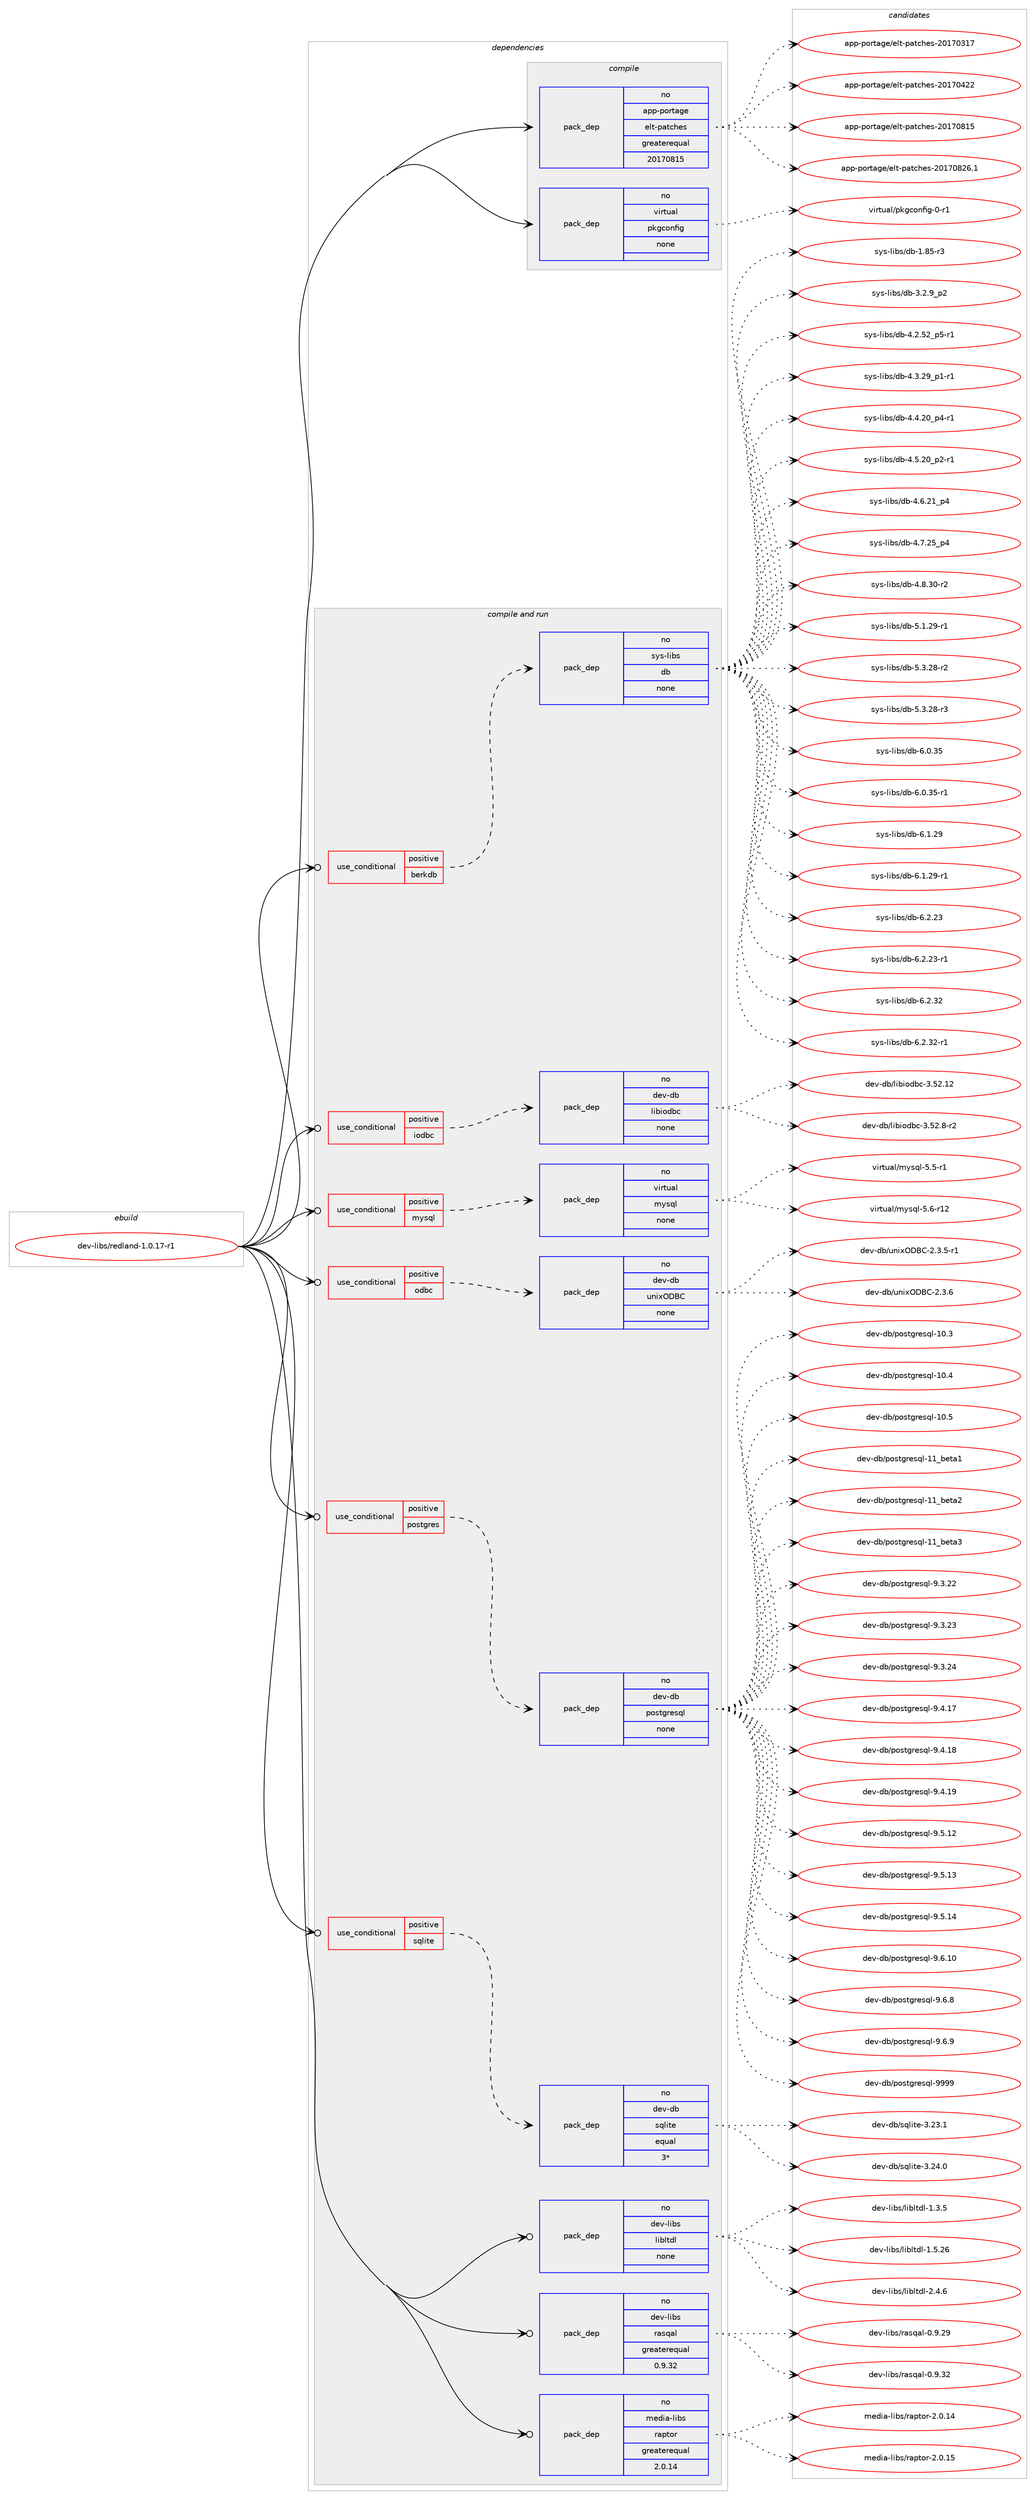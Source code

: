 digraph prolog {

# *************
# Graph options
# *************

newrank=true;
concentrate=true;
compound=true;
graph [rankdir=LR,fontname=Helvetica,fontsize=10,ranksep=1.5];#, ranksep=2.5, nodesep=0.2];
edge  [arrowhead=vee];
node  [fontname=Helvetica,fontsize=10];

# **********
# The ebuild
# **********

subgraph cluster_leftcol {
color=gray;
rank=same;
label=<<i>ebuild</i>>;
id [label="dev-libs/redland-1.0.17-r1", color=red, width=4, href="../dev-libs/redland-1.0.17-r1.svg"];
}

# ****************
# The dependencies
# ****************

subgraph cluster_midcol {
color=gray;
label=<<i>dependencies</i>>;
subgraph cluster_compile {
fillcolor="#eeeeee";
style=filled;
label=<<i>compile</i>>;
subgraph pack3048 {
dependency4507 [label=<<TABLE BORDER="0" CELLBORDER="1" CELLSPACING="0" CELLPADDING="4" WIDTH="220"><TR><TD ROWSPAN="6" CELLPADDING="30">pack_dep</TD></TR><TR><TD WIDTH="110">no</TD></TR><TR><TD>app-portage</TD></TR><TR><TD>elt-patches</TD></TR><TR><TD>greaterequal</TD></TR><TR><TD>20170815</TD></TR></TABLE>>, shape=none, color=blue];
}
id:e -> dependency4507:w [weight=20,style="solid",arrowhead="vee"];
subgraph pack3049 {
dependency4508 [label=<<TABLE BORDER="0" CELLBORDER="1" CELLSPACING="0" CELLPADDING="4" WIDTH="220"><TR><TD ROWSPAN="6" CELLPADDING="30">pack_dep</TD></TR><TR><TD WIDTH="110">no</TD></TR><TR><TD>virtual</TD></TR><TR><TD>pkgconfig</TD></TR><TR><TD>none</TD></TR><TR><TD></TD></TR></TABLE>>, shape=none, color=blue];
}
id:e -> dependency4508:w [weight=20,style="solid",arrowhead="vee"];
}
subgraph cluster_compileandrun {
fillcolor="#eeeeee";
style=filled;
label=<<i>compile and run</i>>;
subgraph cond1339 {
dependency4509 [label=<<TABLE BORDER="0" CELLBORDER="1" CELLSPACING="0" CELLPADDING="4"><TR><TD ROWSPAN="3" CELLPADDING="10">use_conditional</TD></TR><TR><TD>positive</TD></TR><TR><TD>berkdb</TD></TR></TABLE>>, shape=none, color=red];
subgraph pack3050 {
dependency4510 [label=<<TABLE BORDER="0" CELLBORDER="1" CELLSPACING="0" CELLPADDING="4" WIDTH="220"><TR><TD ROWSPAN="6" CELLPADDING="30">pack_dep</TD></TR><TR><TD WIDTH="110">no</TD></TR><TR><TD>sys-libs</TD></TR><TR><TD>db</TD></TR><TR><TD>none</TD></TR><TR><TD></TD></TR></TABLE>>, shape=none, color=blue];
}
dependency4509:e -> dependency4510:w [weight=20,style="dashed",arrowhead="vee"];
}
id:e -> dependency4509:w [weight=20,style="solid",arrowhead="odotvee"];
subgraph cond1340 {
dependency4511 [label=<<TABLE BORDER="0" CELLBORDER="1" CELLSPACING="0" CELLPADDING="4"><TR><TD ROWSPAN="3" CELLPADDING="10">use_conditional</TD></TR><TR><TD>positive</TD></TR><TR><TD>iodbc</TD></TR></TABLE>>, shape=none, color=red];
subgraph pack3051 {
dependency4512 [label=<<TABLE BORDER="0" CELLBORDER="1" CELLSPACING="0" CELLPADDING="4" WIDTH="220"><TR><TD ROWSPAN="6" CELLPADDING="30">pack_dep</TD></TR><TR><TD WIDTH="110">no</TD></TR><TR><TD>dev-db</TD></TR><TR><TD>libiodbc</TD></TR><TR><TD>none</TD></TR><TR><TD></TD></TR></TABLE>>, shape=none, color=blue];
}
dependency4511:e -> dependency4512:w [weight=20,style="dashed",arrowhead="vee"];
}
id:e -> dependency4511:w [weight=20,style="solid",arrowhead="odotvee"];
subgraph cond1341 {
dependency4513 [label=<<TABLE BORDER="0" CELLBORDER="1" CELLSPACING="0" CELLPADDING="4"><TR><TD ROWSPAN="3" CELLPADDING="10">use_conditional</TD></TR><TR><TD>positive</TD></TR><TR><TD>mysql</TD></TR></TABLE>>, shape=none, color=red];
subgraph pack3052 {
dependency4514 [label=<<TABLE BORDER="0" CELLBORDER="1" CELLSPACING="0" CELLPADDING="4" WIDTH="220"><TR><TD ROWSPAN="6" CELLPADDING="30">pack_dep</TD></TR><TR><TD WIDTH="110">no</TD></TR><TR><TD>virtual</TD></TR><TR><TD>mysql</TD></TR><TR><TD>none</TD></TR><TR><TD></TD></TR></TABLE>>, shape=none, color=blue];
}
dependency4513:e -> dependency4514:w [weight=20,style="dashed",arrowhead="vee"];
}
id:e -> dependency4513:w [weight=20,style="solid",arrowhead="odotvee"];
subgraph cond1342 {
dependency4515 [label=<<TABLE BORDER="0" CELLBORDER="1" CELLSPACING="0" CELLPADDING="4"><TR><TD ROWSPAN="3" CELLPADDING="10">use_conditional</TD></TR><TR><TD>positive</TD></TR><TR><TD>odbc</TD></TR></TABLE>>, shape=none, color=red];
subgraph pack3053 {
dependency4516 [label=<<TABLE BORDER="0" CELLBORDER="1" CELLSPACING="0" CELLPADDING="4" WIDTH="220"><TR><TD ROWSPAN="6" CELLPADDING="30">pack_dep</TD></TR><TR><TD WIDTH="110">no</TD></TR><TR><TD>dev-db</TD></TR><TR><TD>unixODBC</TD></TR><TR><TD>none</TD></TR><TR><TD></TD></TR></TABLE>>, shape=none, color=blue];
}
dependency4515:e -> dependency4516:w [weight=20,style="dashed",arrowhead="vee"];
}
id:e -> dependency4515:w [weight=20,style="solid",arrowhead="odotvee"];
subgraph cond1343 {
dependency4517 [label=<<TABLE BORDER="0" CELLBORDER="1" CELLSPACING="0" CELLPADDING="4"><TR><TD ROWSPAN="3" CELLPADDING="10">use_conditional</TD></TR><TR><TD>positive</TD></TR><TR><TD>postgres</TD></TR></TABLE>>, shape=none, color=red];
subgraph pack3054 {
dependency4518 [label=<<TABLE BORDER="0" CELLBORDER="1" CELLSPACING="0" CELLPADDING="4" WIDTH="220"><TR><TD ROWSPAN="6" CELLPADDING="30">pack_dep</TD></TR><TR><TD WIDTH="110">no</TD></TR><TR><TD>dev-db</TD></TR><TR><TD>postgresql</TD></TR><TR><TD>none</TD></TR><TR><TD></TD></TR></TABLE>>, shape=none, color=blue];
}
dependency4517:e -> dependency4518:w [weight=20,style="dashed",arrowhead="vee"];
}
id:e -> dependency4517:w [weight=20,style="solid",arrowhead="odotvee"];
subgraph cond1344 {
dependency4519 [label=<<TABLE BORDER="0" CELLBORDER="1" CELLSPACING="0" CELLPADDING="4"><TR><TD ROWSPAN="3" CELLPADDING="10">use_conditional</TD></TR><TR><TD>positive</TD></TR><TR><TD>sqlite</TD></TR></TABLE>>, shape=none, color=red];
subgraph pack3055 {
dependency4520 [label=<<TABLE BORDER="0" CELLBORDER="1" CELLSPACING="0" CELLPADDING="4" WIDTH="220"><TR><TD ROWSPAN="6" CELLPADDING="30">pack_dep</TD></TR><TR><TD WIDTH="110">no</TD></TR><TR><TD>dev-db</TD></TR><TR><TD>sqlite</TD></TR><TR><TD>equal</TD></TR><TR><TD>3*</TD></TR></TABLE>>, shape=none, color=blue];
}
dependency4519:e -> dependency4520:w [weight=20,style="dashed",arrowhead="vee"];
}
id:e -> dependency4519:w [weight=20,style="solid",arrowhead="odotvee"];
subgraph pack3056 {
dependency4521 [label=<<TABLE BORDER="0" CELLBORDER="1" CELLSPACING="0" CELLPADDING="4" WIDTH="220"><TR><TD ROWSPAN="6" CELLPADDING="30">pack_dep</TD></TR><TR><TD WIDTH="110">no</TD></TR><TR><TD>dev-libs</TD></TR><TR><TD>libltdl</TD></TR><TR><TD>none</TD></TR><TR><TD></TD></TR></TABLE>>, shape=none, color=blue];
}
id:e -> dependency4521:w [weight=20,style="solid",arrowhead="odotvee"];
subgraph pack3057 {
dependency4522 [label=<<TABLE BORDER="0" CELLBORDER="1" CELLSPACING="0" CELLPADDING="4" WIDTH="220"><TR><TD ROWSPAN="6" CELLPADDING="30">pack_dep</TD></TR><TR><TD WIDTH="110">no</TD></TR><TR><TD>dev-libs</TD></TR><TR><TD>rasqal</TD></TR><TR><TD>greaterequal</TD></TR><TR><TD>0.9.32</TD></TR></TABLE>>, shape=none, color=blue];
}
id:e -> dependency4522:w [weight=20,style="solid",arrowhead="odotvee"];
subgraph pack3058 {
dependency4523 [label=<<TABLE BORDER="0" CELLBORDER="1" CELLSPACING="0" CELLPADDING="4" WIDTH="220"><TR><TD ROWSPAN="6" CELLPADDING="30">pack_dep</TD></TR><TR><TD WIDTH="110">no</TD></TR><TR><TD>media-libs</TD></TR><TR><TD>raptor</TD></TR><TR><TD>greaterequal</TD></TR><TR><TD>2.0.14</TD></TR></TABLE>>, shape=none, color=blue];
}
id:e -> dependency4523:w [weight=20,style="solid",arrowhead="odotvee"];
}
subgraph cluster_run {
fillcolor="#eeeeee";
style=filled;
label=<<i>run</i>>;
}
}

# **************
# The candidates
# **************

subgraph cluster_choices {
rank=same;
color=gray;
label=<<i>candidates</i>>;

subgraph choice3048 {
color=black;
nodesep=1;
choice97112112451121111141169710310147101108116451129711699104101115455048495548514955 [label="app-portage/elt-patches-20170317", color=red, width=4,href="../app-portage/elt-patches-20170317.svg"];
choice97112112451121111141169710310147101108116451129711699104101115455048495548525050 [label="app-portage/elt-patches-20170422", color=red, width=4,href="../app-portage/elt-patches-20170422.svg"];
choice97112112451121111141169710310147101108116451129711699104101115455048495548564953 [label="app-portage/elt-patches-20170815", color=red, width=4,href="../app-portage/elt-patches-20170815.svg"];
choice971121124511211111411697103101471011081164511297116991041011154550484955485650544649 [label="app-portage/elt-patches-20170826.1", color=red, width=4,href="../app-portage/elt-patches-20170826.1.svg"];
dependency4507:e -> choice97112112451121111141169710310147101108116451129711699104101115455048495548514955:w [style=dotted,weight="100"];
dependency4507:e -> choice97112112451121111141169710310147101108116451129711699104101115455048495548525050:w [style=dotted,weight="100"];
dependency4507:e -> choice97112112451121111141169710310147101108116451129711699104101115455048495548564953:w [style=dotted,weight="100"];
dependency4507:e -> choice971121124511211111411697103101471011081164511297116991041011154550484955485650544649:w [style=dotted,weight="100"];
}
subgraph choice3049 {
color=black;
nodesep=1;
choice11810511411611797108471121071039911111010210510345484511449 [label="virtual/pkgconfig-0-r1", color=red, width=4,href="../virtual/pkgconfig-0-r1.svg"];
dependency4508:e -> choice11810511411611797108471121071039911111010210510345484511449:w [style=dotted,weight="100"];
}
subgraph choice3050 {
color=black;
nodesep=1;
choice1151211154510810598115471009845494656534511451 [label="sys-libs/db-1.85-r3", color=red, width=4,href="../sys-libs/db-1.85-r3.svg"];
choice115121115451081059811547100984551465046579511250 [label="sys-libs/db-3.2.9_p2", color=red, width=4,href="../sys-libs/db-3.2.9_p2.svg"];
choice115121115451081059811547100984552465046535095112534511449 [label="sys-libs/db-4.2.52_p5-r1", color=red, width=4,href="../sys-libs/db-4.2.52_p5-r1.svg"];
choice115121115451081059811547100984552465146505795112494511449 [label="sys-libs/db-4.3.29_p1-r1", color=red, width=4,href="../sys-libs/db-4.3.29_p1-r1.svg"];
choice115121115451081059811547100984552465246504895112524511449 [label="sys-libs/db-4.4.20_p4-r1", color=red, width=4,href="../sys-libs/db-4.4.20_p4-r1.svg"];
choice115121115451081059811547100984552465346504895112504511449 [label="sys-libs/db-4.5.20_p2-r1", color=red, width=4,href="../sys-libs/db-4.5.20_p2-r1.svg"];
choice11512111545108105981154710098455246544650499511252 [label="sys-libs/db-4.6.21_p4", color=red, width=4,href="../sys-libs/db-4.6.21_p4.svg"];
choice11512111545108105981154710098455246554650539511252 [label="sys-libs/db-4.7.25_p4", color=red, width=4,href="../sys-libs/db-4.7.25_p4.svg"];
choice11512111545108105981154710098455246564651484511450 [label="sys-libs/db-4.8.30-r2", color=red, width=4,href="../sys-libs/db-4.8.30-r2.svg"];
choice11512111545108105981154710098455346494650574511449 [label="sys-libs/db-5.1.29-r1", color=red, width=4,href="../sys-libs/db-5.1.29-r1.svg"];
choice11512111545108105981154710098455346514650564511450 [label="sys-libs/db-5.3.28-r2", color=red, width=4,href="../sys-libs/db-5.3.28-r2.svg"];
choice11512111545108105981154710098455346514650564511451 [label="sys-libs/db-5.3.28-r3", color=red, width=4,href="../sys-libs/db-5.3.28-r3.svg"];
choice1151211154510810598115471009845544648465153 [label="sys-libs/db-6.0.35", color=red, width=4,href="../sys-libs/db-6.0.35.svg"];
choice11512111545108105981154710098455446484651534511449 [label="sys-libs/db-6.0.35-r1", color=red, width=4,href="../sys-libs/db-6.0.35-r1.svg"];
choice1151211154510810598115471009845544649465057 [label="sys-libs/db-6.1.29", color=red, width=4,href="../sys-libs/db-6.1.29.svg"];
choice11512111545108105981154710098455446494650574511449 [label="sys-libs/db-6.1.29-r1", color=red, width=4,href="../sys-libs/db-6.1.29-r1.svg"];
choice1151211154510810598115471009845544650465051 [label="sys-libs/db-6.2.23", color=red, width=4,href="../sys-libs/db-6.2.23.svg"];
choice11512111545108105981154710098455446504650514511449 [label="sys-libs/db-6.2.23-r1", color=red, width=4,href="../sys-libs/db-6.2.23-r1.svg"];
choice1151211154510810598115471009845544650465150 [label="sys-libs/db-6.2.32", color=red, width=4,href="../sys-libs/db-6.2.32.svg"];
choice11512111545108105981154710098455446504651504511449 [label="sys-libs/db-6.2.32-r1", color=red, width=4,href="../sys-libs/db-6.2.32-r1.svg"];
dependency4510:e -> choice1151211154510810598115471009845494656534511451:w [style=dotted,weight="100"];
dependency4510:e -> choice115121115451081059811547100984551465046579511250:w [style=dotted,weight="100"];
dependency4510:e -> choice115121115451081059811547100984552465046535095112534511449:w [style=dotted,weight="100"];
dependency4510:e -> choice115121115451081059811547100984552465146505795112494511449:w [style=dotted,weight="100"];
dependency4510:e -> choice115121115451081059811547100984552465246504895112524511449:w [style=dotted,weight="100"];
dependency4510:e -> choice115121115451081059811547100984552465346504895112504511449:w [style=dotted,weight="100"];
dependency4510:e -> choice11512111545108105981154710098455246544650499511252:w [style=dotted,weight="100"];
dependency4510:e -> choice11512111545108105981154710098455246554650539511252:w [style=dotted,weight="100"];
dependency4510:e -> choice11512111545108105981154710098455246564651484511450:w [style=dotted,weight="100"];
dependency4510:e -> choice11512111545108105981154710098455346494650574511449:w [style=dotted,weight="100"];
dependency4510:e -> choice11512111545108105981154710098455346514650564511450:w [style=dotted,weight="100"];
dependency4510:e -> choice11512111545108105981154710098455346514650564511451:w [style=dotted,weight="100"];
dependency4510:e -> choice1151211154510810598115471009845544648465153:w [style=dotted,weight="100"];
dependency4510:e -> choice11512111545108105981154710098455446484651534511449:w [style=dotted,weight="100"];
dependency4510:e -> choice1151211154510810598115471009845544649465057:w [style=dotted,weight="100"];
dependency4510:e -> choice11512111545108105981154710098455446494650574511449:w [style=dotted,weight="100"];
dependency4510:e -> choice1151211154510810598115471009845544650465051:w [style=dotted,weight="100"];
dependency4510:e -> choice11512111545108105981154710098455446504650514511449:w [style=dotted,weight="100"];
dependency4510:e -> choice1151211154510810598115471009845544650465150:w [style=dotted,weight="100"];
dependency4510:e -> choice11512111545108105981154710098455446504651504511449:w [style=dotted,weight="100"];
}
subgraph choice3051 {
color=black;
nodesep=1;
choice1001011184510098471081059810511110098994551465350464950 [label="dev-db/libiodbc-3.52.12", color=red, width=4,href="../dev-db/libiodbc-3.52.12.svg"];
choice100101118451009847108105981051111009899455146535046564511450 [label="dev-db/libiodbc-3.52.8-r2", color=red, width=4,href="../dev-db/libiodbc-3.52.8-r2.svg"];
dependency4512:e -> choice1001011184510098471081059810511110098994551465350464950:w [style=dotted,weight="100"];
dependency4512:e -> choice100101118451009847108105981051111009899455146535046564511450:w [style=dotted,weight="100"];
}
subgraph choice3052 {
color=black;
nodesep=1;
choice1181051141161179710847109121115113108455346534511449 [label="virtual/mysql-5.5-r1", color=red, width=4,href="../virtual/mysql-5.5-r1.svg"];
choice118105114116117971084710912111511310845534654451144950 [label="virtual/mysql-5.6-r12", color=red, width=4,href="../virtual/mysql-5.6-r12.svg"];
dependency4514:e -> choice1181051141161179710847109121115113108455346534511449:w [style=dotted,weight="100"];
dependency4514:e -> choice118105114116117971084710912111511310845534654451144950:w [style=dotted,weight="100"];
}
subgraph choice3053 {
color=black;
nodesep=1;
choice100101118451009847117110105120796866674550465146534511449 [label="dev-db/unixODBC-2.3.5-r1", color=red, width=4,href="../dev-db/unixODBC-2.3.5-r1.svg"];
choice10010111845100984711711010512079686667455046514654 [label="dev-db/unixODBC-2.3.6", color=red, width=4,href="../dev-db/unixODBC-2.3.6.svg"];
dependency4516:e -> choice100101118451009847117110105120796866674550465146534511449:w [style=dotted,weight="100"];
dependency4516:e -> choice10010111845100984711711010512079686667455046514654:w [style=dotted,weight="100"];
}
subgraph choice3054 {
color=black;
nodesep=1;
choice1001011184510098471121111151161031141011151131084549484651 [label="dev-db/postgresql-10.3", color=red, width=4,href="../dev-db/postgresql-10.3.svg"];
choice1001011184510098471121111151161031141011151131084549484652 [label="dev-db/postgresql-10.4", color=red, width=4,href="../dev-db/postgresql-10.4.svg"];
choice1001011184510098471121111151161031141011151131084549484653 [label="dev-db/postgresql-10.5", color=red, width=4,href="../dev-db/postgresql-10.5.svg"];
choice10010111845100984711211111511610311410111511310845494995981011169749 [label="dev-db/postgresql-11_beta1", color=red, width=4,href="../dev-db/postgresql-11_beta1.svg"];
choice10010111845100984711211111511610311410111511310845494995981011169750 [label="dev-db/postgresql-11_beta2", color=red, width=4,href="../dev-db/postgresql-11_beta2.svg"];
choice10010111845100984711211111511610311410111511310845494995981011169751 [label="dev-db/postgresql-11_beta3", color=red, width=4,href="../dev-db/postgresql-11_beta3.svg"];
choice10010111845100984711211111511610311410111511310845574651465050 [label="dev-db/postgresql-9.3.22", color=red, width=4,href="../dev-db/postgresql-9.3.22.svg"];
choice10010111845100984711211111511610311410111511310845574651465051 [label="dev-db/postgresql-9.3.23", color=red, width=4,href="../dev-db/postgresql-9.3.23.svg"];
choice10010111845100984711211111511610311410111511310845574651465052 [label="dev-db/postgresql-9.3.24", color=red, width=4,href="../dev-db/postgresql-9.3.24.svg"];
choice10010111845100984711211111511610311410111511310845574652464955 [label="dev-db/postgresql-9.4.17", color=red, width=4,href="../dev-db/postgresql-9.4.17.svg"];
choice10010111845100984711211111511610311410111511310845574652464956 [label="dev-db/postgresql-9.4.18", color=red, width=4,href="../dev-db/postgresql-9.4.18.svg"];
choice10010111845100984711211111511610311410111511310845574652464957 [label="dev-db/postgresql-9.4.19", color=red, width=4,href="../dev-db/postgresql-9.4.19.svg"];
choice10010111845100984711211111511610311410111511310845574653464950 [label="dev-db/postgresql-9.5.12", color=red, width=4,href="../dev-db/postgresql-9.5.12.svg"];
choice10010111845100984711211111511610311410111511310845574653464951 [label="dev-db/postgresql-9.5.13", color=red, width=4,href="../dev-db/postgresql-9.5.13.svg"];
choice10010111845100984711211111511610311410111511310845574653464952 [label="dev-db/postgresql-9.5.14", color=red, width=4,href="../dev-db/postgresql-9.5.14.svg"];
choice10010111845100984711211111511610311410111511310845574654464948 [label="dev-db/postgresql-9.6.10", color=red, width=4,href="../dev-db/postgresql-9.6.10.svg"];
choice100101118451009847112111115116103114101115113108455746544656 [label="dev-db/postgresql-9.6.8", color=red, width=4,href="../dev-db/postgresql-9.6.8.svg"];
choice100101118451009847112111115116103114101115113108455746544657 [label="dev-db/postgresql-9.6.9", color=red, width=4,href="../dev-db/postgresql-9.6.9.svg"];
choice1001011184510098471121111151161031141011151131084557575757 [label="dev-db/postgresql-9999", color=red, width=4,href="../dev-db/postgresql-9999.svg"];
dependency4518:e -> choice1001011184510098471121111151161031141011151131084549484651:w [style=dotted,weight="100"];
dependency4518:e -> choice1001011184510098471121111151161031141011151131084549484652:w [style=dotted,weight="100"];
dependency4518:e -> choice1001011184510098471121111151161031141011151131084549484653:w [style=dotted,weight="100"];
dependency4518:e -> choice10010111845100984711211111511610311410111511310845494995981011169749:w [style=dotted,weight="100"];
dependency4518:e -> choice10010111845100984711211111511610311410111511310845494995981011169750:w [style=dotted,weight="100"];
dependency4518:e -> choice10010111845100984711211111511610311410111511310845494995981011169751:w [style=dotted,weight="100"];
dependency4518:e -> choice10010111845100984711211111511610311410111511310845574651465050:w [style=dotted,weight="100"];
dependency4518:e -> choice10010111845100984711211111511610311410111511310845574651465051:w [style=dotted,weight="100"];
dependency4518:e -> choice10010111845100984711211111511610311410111511310845574651465052:w [style=dotted,weight="100"];
dependency4518:e -> choice10010111845100984711211111511610311410111511310845574652464955:w [style=dotted,weight="100"];
dependency4518:e -> choice10010111845100984711211111511610311410111511310845574652464956:w [style=dotted,weight="100"];
dependency4518:e -> choice10010111845100984711211111511610311410111511310845574652464957:w [style=dotted,weight="100"];
dependency4518:e -> choice10010111845100984711211111511610311410111511310845574653464950:w [style=dotted,weight="100"];
dependency4518:e -> choice10010111845100984711211111511610311410111511310845574653464951:w [style=dotted,weight="100"];
dependency4518:e -> choice10010111845100984711211111511610311410111511310845574653464952:w [style=dotted,weight="100"];
dependency4518:e -> choice10010111845100984711211111511610311410111511310845574654464948:w [style=dotted,weight="100"];
dependency4518:e -> choice100101118451009847112111115116103114101115113108455746544656:w [style=dotted,weight="100"];
dependency4518:e -> choice100101118451009847112111115116103114101115113108455746544657:w [style=dotted,weight="100"];
dependency4518:e -> choice1001011184510098471121111151161031141011151131084557575757:w [style=dotted,weight="100"];
}
subgraph choice3055 {
color=black;
nodesep=1;
choice10010111845100984711511310810511610145514650514649 [label="dev-db/sqlite-3.23.1", color=red, width=4,href="../dev-db/sqlite-3.23.1.svg"];
choice10010111845100984711511310810511610145514650524648 [label="dev-db/sqlite-3.24.0", color=red, width=4,href="../dev-db/sqlite-3.24.0.svg"];
dependency4520:e -> choice10010111845100984711511310810511610145514650514649:w [style=dotted,weight="100"];
dependency4520:e -> choice10010111845100984711511310810511610145514650524648:w [style=dotted,weight="100"];
}
subgraph choice3056 {
color=black;
nodesep=1;
choice10010111845108105981154710810598108116100108454946514653 [label="dev-libs/libltdl-1.3.5", color=red, width=4,href="../dev-libs/libltdl-1.3.5.svg"];
choice1001011184510810598115471081059810811610010845494653465054 [label="dev-libs/libltdl-1.5.26", color=red, width=4,href="../dev-libs/libltdl-1.5.26.svg"];
choice10010111845108105981154710810598108116100108455046524654 [label="dev-libs/libltdl-2.4.6", color=red, width=4,href="../dev-libs/libltdl-2.4.6.svg"];
dependency4521:e -> choice10010111845108105981154710810598108116100108454946514653:w [style=dotted,weight="100"];
dependency4521:e -> choice1001011184510810598115471081059810811610010845494653465054:w [style=dotted,weight="100"];
dependency4521:e -> choice10010111845108105981154710810598108116100108455046524654:w [style=dotted,weight="100"];
}
subgraph choice3057 {
color=black;
nodesep=1;
choice100101118451081059811547114971151139710845484657465057 [label="dev-libs/rasqal-0.9.29", color=red, width=4,href="../dev-libs/rasqal-0.9.29.svg"];
choice100101118451081059811547114971151139710845484657465150 [label="dev-libs/rasqal-0.9.32", color=red, width=4,href="../dev-libs/rasqal-0.9.32.svg"];
dependency4522:e -> choice100101118451081059811547114971151139710845484657465057:w [style=dotted,weight="100"];
dependency4522:e -> choice100101118451081059811547114971151139710845484657465150:w [style=dotted,weight="100"];
}
subgraph choice3058 {
color=black;
nodesep=1;
choice109101100105974510810598115471149711211611111445504648464952 [label="media-libs/raptor-2.0.14", color=red, width=4,href="../media-libs/raptor-2.0.14.svg"];
choice109101100105974510810598115471149711211611111445504648464953 [label="media-libs/raptor-2.0.15", color=red, width=4,href="../media-libs/raptor-2.0.15.svg"];
dependency4523:e -> choice109101100105974510810598115471149711211611111445504648464952:w [style=dotted,weight="100"];
dependency4523:e -> choice109101100105974510810598115471149711211611111445504648464953:w [style=dotted,weight="100"];
}
}

}
